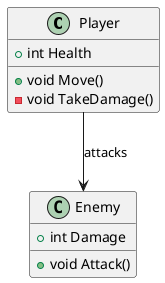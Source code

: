 @startuml
class Player {
    +int Health
    +void Move()
    -void TakeDamage()
}

class Enemy {
    +int Damage
    +void Attack()
}

Player --> Enemy : attacks
@enduml

